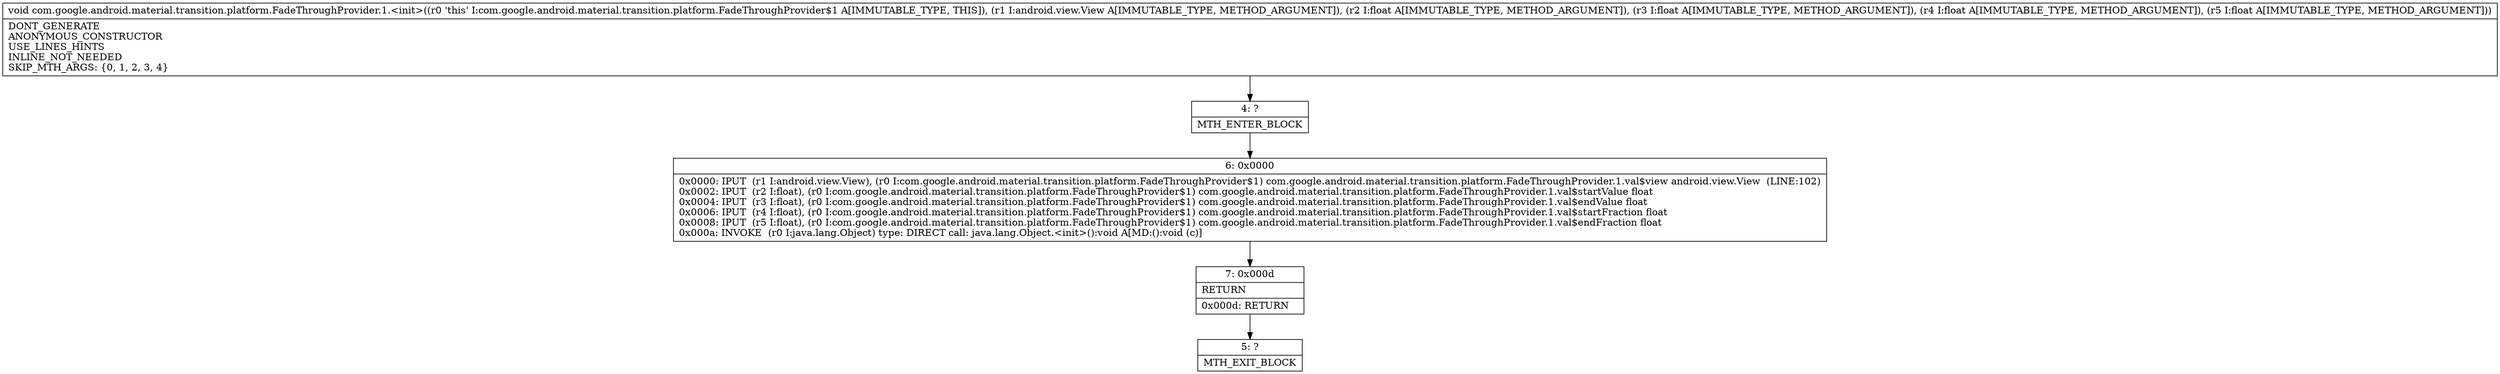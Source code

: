 digraph "CFG forcom.google.android.material.transition.platform.FadeThroughProvider.1.\<init\>(Landroid\/view\/View;FFFF)V" {
Node_4 [shape=record,label="{4\:\ ?|MTH_ENTER_BLOCK\l}"];
Node_6 [shape=record,label="{6\:\ 0x0000|0x0000: IPUT  (r1 I:android.view.View), (r0 I:com.google.android.material.transition.platform.FadeThroughProvider$1) com.google.android.material.transition.platform.FadeThroughProvider.1.val$view android.view.View  (LINE:102)\l0x0002: IPUT  (r2 I:float), (r0 I:com.google.android.material.transition.platform.FadeThroughProvider$1) com.google.android.material.transition.platform.FadeThroughProvider.1.val$startValue float \l0x0004: IPUT  (r3 I:float), (r0 I:com.google.android.material.transition.platform.FadeThroughProvider$1) com.google.android.material.transition.platform.FadeThroughProvider.1.val$endValue float \l0x0006: IPUT  (r4 I:float), (r0 I:com.google.android.material.transition.platform.FadeThroughProvider$1) com.google.android.material.transition.platform.FadeThroughProvider.1.val$startFraction float \l0x0008: IPUT  (r5 I:float), (r0 I:com.google.android.material.transition.platform.FadeThroughProvider$1) com.google.android.material.transition.platform.FadeThroughProvider.1.val$endFraction float \l0x000a: INVOKE  (r0 I:java.lang.Object) type: DIRECT call: java.lang.Object.\<init\>():void A[MD:():void (c)]\l}"];
Node_7 [shape=record,label="{7\:\ 0x000d|RETURN\l|0x000d: RETURN   \l}"];
Node_5 [shape=record,label="{5\:\ ?|MTH_EXIT_BLOCK\l}"];
MethodNode[shape=record,label="{void com.google.android.material.transition.platform.FadeThroughProvider.1.\<init\>((r0 'this' I:com.google.android.material.transition.platform.FadeThroughProvider$1 A[IMMUTABLE_TYPE, THIS]), (r1 I:android.view.View A[IMMUTABLE_TYPE, METHOD_ARGUMENT]), (r2 I:float A[IMMUTABLE_TYPE, METHOD_ARGUMENT]), (r3 I:float A[IMMUTABLE_TYPE, METHOD_ARGUMENT]), (r4 I:float A[IMMUTABLE_TYPE, METHOD_ARGUMENT]), (r5 I:float A[IMMUTABLE_TYPE, METHOD_ARGUMENT]))  | DONT_GENERATE\lANONYMOUS_CONSTRUCTOR\lUSE_LINES_HINTS\lINLINE_NOT_NEEDED\lSKIP_MTH_ARGS: \{0, 1, 2, 3, 4\}\l}"];
MethodNode -> Node_4;Node_4 -> Node_6;
Node_6 -> Node_7;
Node_7 -> Node_5;
}


